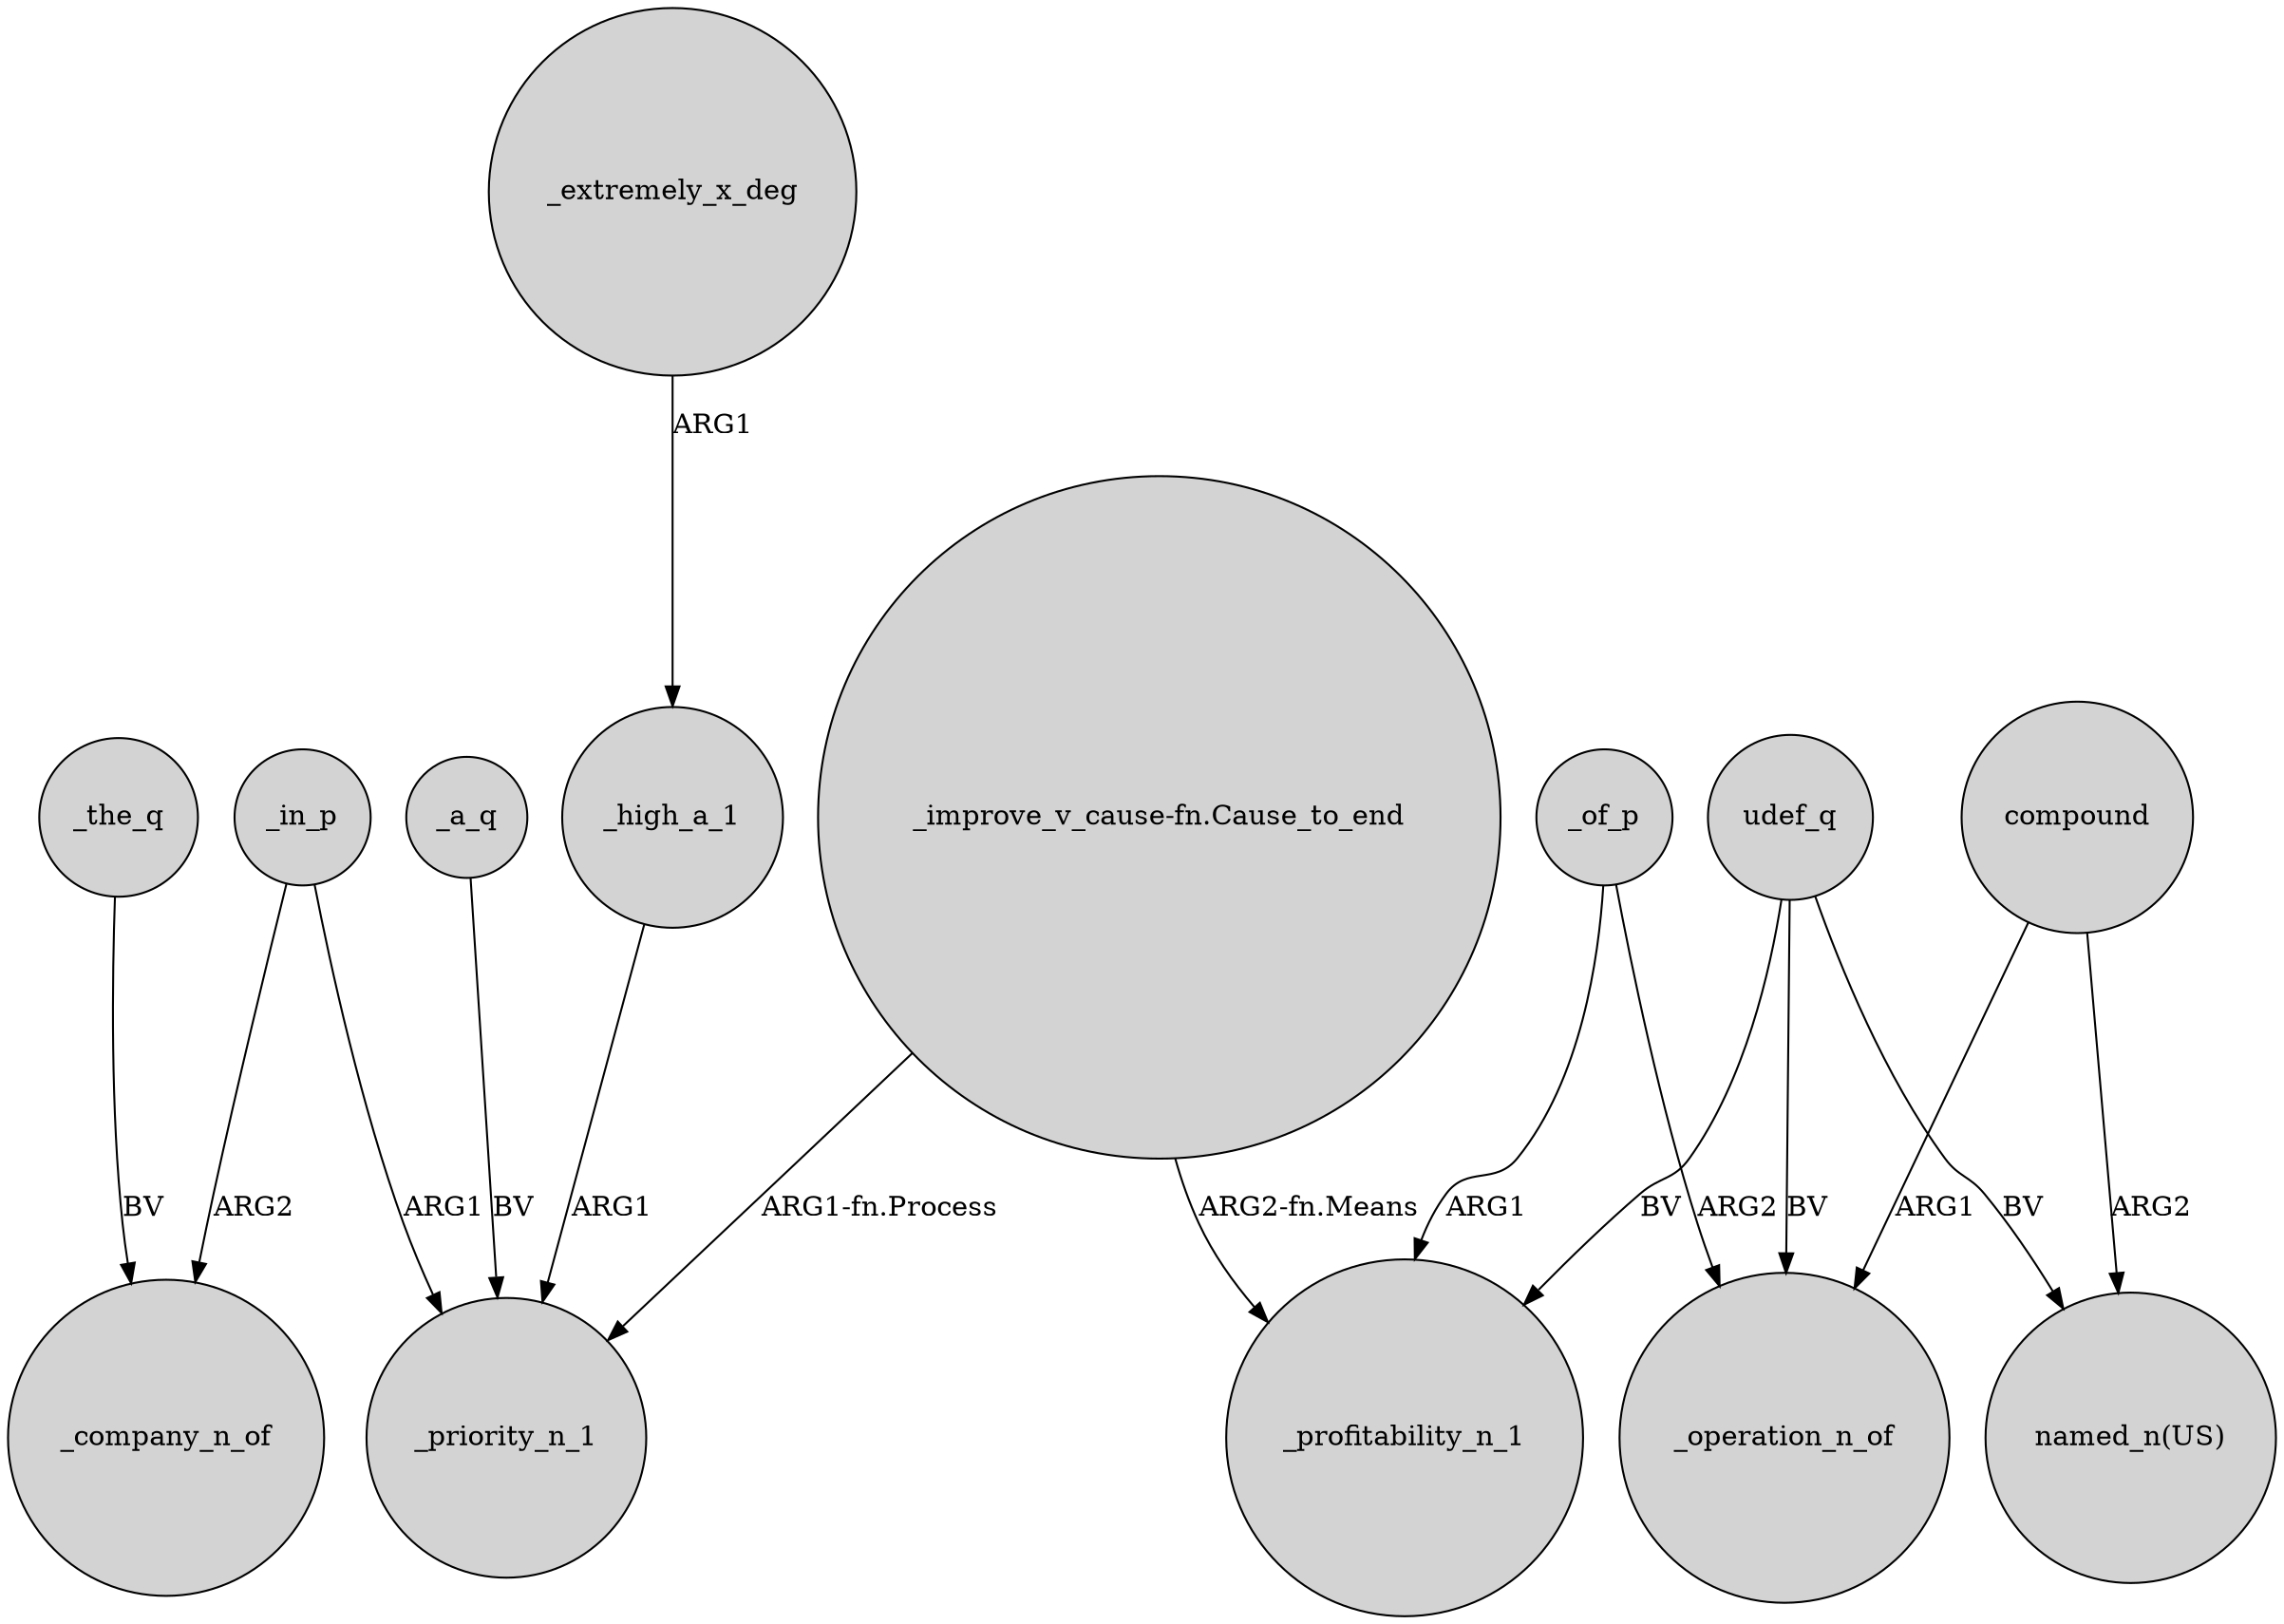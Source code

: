 digraph {
	node [shape=circle style=filled]
	_in_p -> _company_n_of [label=ARG2]
	_in_p -> _priority_n_1 [label=ARG1]
	_of_p -> _profitability_n_1 [label=ARG1]
	_extremely_x_deg -> _high_a_1 [label=ARG1]
	_of_p -> _operation_n_of [label=ARG2]
	_a_q -> _priority_n_1 [label=BV]
	compound -> _operation_n_of [label=ARG1]
	udef_q -> _profitability_n_1 [label=BV]
	udef_q -> _operation_n_of [label=BV]
	"_improve_v_cause-fn.Cause_to_end" -> _priority_n_1 [label="ARG1-fn.Process"]
	_high_a_1 -> _priority_n_1 [label=ARG1]
	compound -> "named_n(US)" [label=ARG2]
	_the_q -> _company_n_of [label=BV]
	udef_q -> "named_n(US)" [label=BV]
	"_improve_v_cause-fn.Cause_to_end" -> _profitability_n_1 [label="ARG2-fn.Means"]
}
